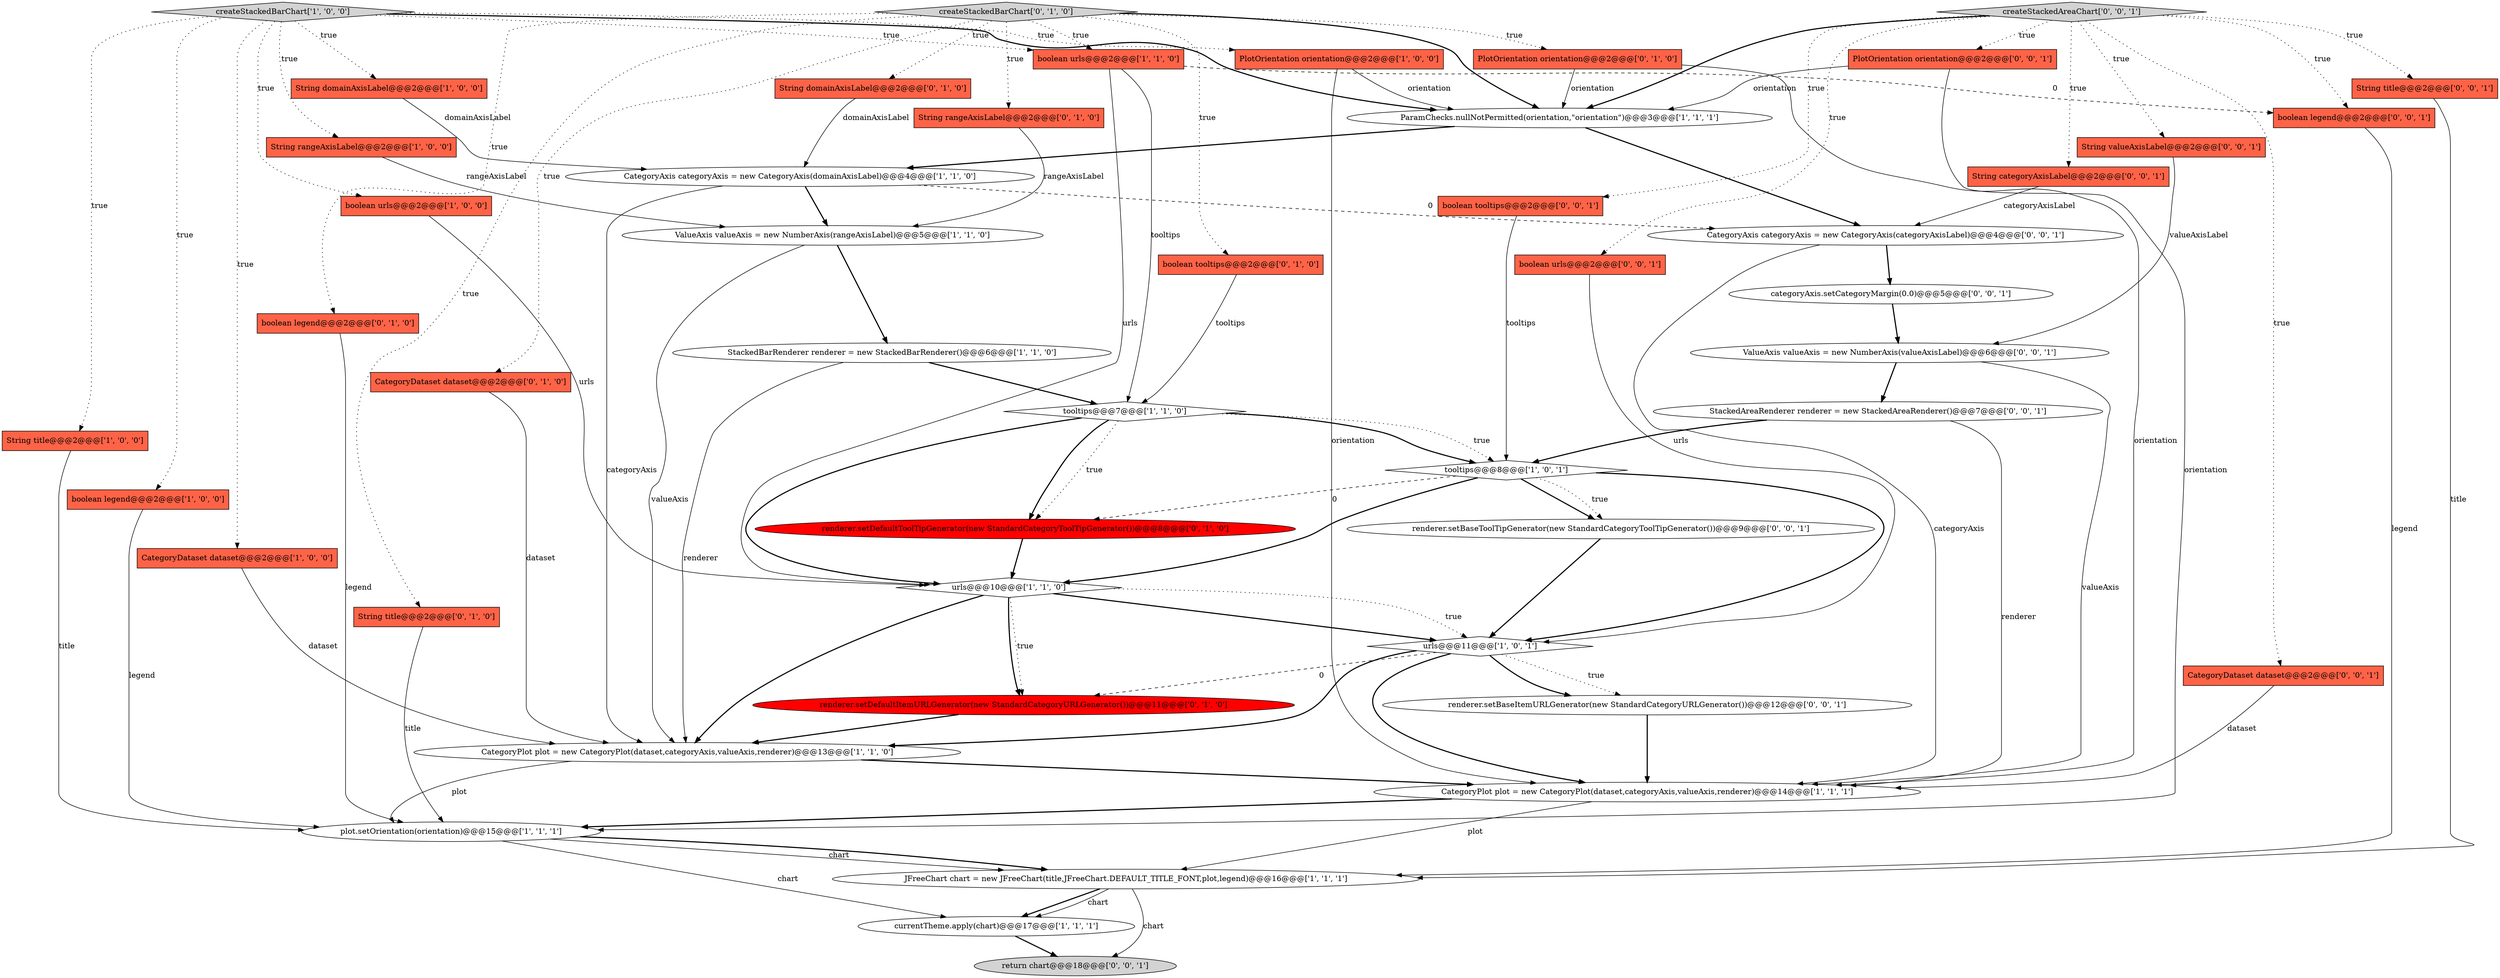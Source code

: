 digraph {
8 [style = filled, label = "CategoryAxis categoryAxis = new CategoryAxis(domainAxisLabel)@@@4@@@['1', '1', '0']", fillcolor = white, shape = ellipse image = "AAA0AAABBB1BBB"];
43 [style = filled, label = "String title@@@2@@@['0', '0', '1']", fillcolor = tomato, shape = box image = "AAA0AAABBB3BBB"];
28 [style = filled, label = "String domainAxisLabel@@@2@@@['0', '1', '0']", fillcolor = tomato, shape = box image = "AAA0AAABBB2BBB"];
10 [style = filled, label = "String title@@@2@@@['1', '0', '0']", fillcolor = tomato, shape = box image = "AAA0AAABBB1BBB"];
9 [style = filled, label = "urls@@@11@@@['1', '0', '1']", fillcolor = white, shape = diamond image = "AAA0AAABBB1BBB"];
2 [style = filled, label = "plot.setOrientation(orientation)@@@15@@@['1', '1', '1']", fillcolor = white, shape = ellipse image = "AAA0AAABBB1BBB"];
47 [style = filled, label = "ValueAxis valueAxis = new NumberAxis(valueAxisLabel)@@@6@@@['0', '0', '1']", fillcolor = white, shape = ellipse image = "AAA0AAABBB3BBB"];
31 [style = filled, label = "boolean legend@@@2@@@['0', '1', '0']", fillcolor = tomato, shape = box image = "AAA0AAABBB2BBB"];
13 [style = filled, label = "JFreeChart chart = new JFreeChart(title,JFreeChart.DEFAULT_TITLE_FONT,plot,legend)@@@16@@@['1', '1', '1']", fillcolor = white, shape = ellipse image = "AAA0AAABBB1BBB"];
14 [style = filled, label = "ValueAxis valueAxis = new NumberAxis(rangeAxisLabel)@@@5@@@['1', '1', '0']", fillcolor = white, shape = ellipse image = "AAA0AAABBB1BBB"];
16 [style = filled, label = "String domainAxisLabel@@@2@@@['1', '0', '0']", fillcolor = tomato, shape = box image = "AAA0AAABBB1BBB"];
25 [style = filled, label = "createStackedBarChart['0', '1', '0']", fillcolor = lightgray, shape = diamond image = "AAA0AAABBB2BBB"];
37 [style = filled, label = "String valueAxisLabel@@@2@@@['0', '0', '1']", fillcolor = tomato, shape = box image = "AAA0AAABBB3BBB"];
40 [style = filled, label = "PlotOrientation orientation@@@2@@@['0', '0', '1']", fillcolor = tomato, shape = box image = "AAA0AAABBB3BBB"];
15 [style = filled, label = "tooltips@@@7@@@['1', '1', '0']", fillcolor = white, shape = diamond image = "AAA0AAABBB1BBB"];
5 [style = filled, label = "tooltips@@@8@@@['1', '0', '1']", fillcolor = white, shape = diamond image = "AAA0AAABBB1BBB"];
42 [style = filled, label = "createStackedAreaChart['0', '0', '1']", fillcolor = lightgray, shape = diamond image = "AAA0AAABBB3BBB"];
1 [style = filled, label = "createStackedBarChart['1', '0', '0']", fillcolor = lightgray, shape = diamond image = "AAA0AAABBB1BBB"];
27 [style = filled, label = "boolean tooltips@@@2@@@['0', '1', '0']", fillcolor = tomato, shape = box image = "AAA0AAABBB2BBB"];
19 [style = filled, label = "currentTheme.apply(chart)@@@17@@@['1', '1', '1']", fillcolor = white, shape = ellipse image = "AAA0AAABBB1BBB"];
44 [style = filled, label = "return chart@@@18@@@['0', '0', '1']", fillcolor = lightgray, shape = ellipse image = "AAA0AAABBB3BBB"];
6 [style = filled, label = "CategoryPlot plot = new CategoryPlot(dataset,categoryAxis,valueAxis,renderer)@@@13@@@['1', '1', '0']", fillcolor = white, shape = ellipse image = "AAA0AAABBB1BBB"];
41 [style = filled, label = "CategoryAxis categoryAxis = new CategoryAxis(categoryAxisLabel)@@@4@@@['0', '0', '1']", fillcolor = white, shape = ellipse image = "AAA0AAABBB3BBB"];
24 [style = filled, label = "renderer.setDefaultToolTipGenerator(new StandardCategoryToolTipGenerator())@@@8@@@['0', '1', '0']", fillcolor = red, shape = ellipse image = "AAA1AAABBB2BBB"];
33 [style = filled, label = "boolean urls@@@2@@@['0', '0', '1']", fillcolor = tomato, shape = box image = "AAA0AAABBB3BBB"];
39 [style = filled, label = "categoryAxis.setCategoryMargin(0.0)@@@5@@@['0', '0', '1']", fillcolor = white, shape = ellipse image = "AAA0AAABBB3BBB"];
35 [style = filled, label = "CategoryDataset dataset@@@2@@@['0', '0', '1']", fillcolor = tomato, shape = box image = "AAA0AAABBB3BBB"];
4 [style = filled, label = "String rangeAxisLabel@@@2@@@['1', '0', '0']", fillcolor = tomato, shape = box image = "AAA0AAABBB1BBB"];
17 [style = filled, label = "PlotOrientation orientation@@@2@@@['1', '0', '0']", fillcolor = tomato, shape = box image = "AAA0AAABBB1BBB"];
20 [style = filled, label = "CategoryPlot plot = new CategoryPlot(dataset,categoryAxis,valueAxis,renderer)@@@14@@@['1', '1', '1']", fillcolor = white, shape = ellipse image = "AAA0AAABBB1BBB"];
3 [style = filled, label = "urls@@@10@@@['1', '1', '0']", fillcolor = white, shape = diamond image = "AAA0AAABBB1BBB"];
22 [style = filled, label = "CategoryDataset dataset@@@2@@@['0', '1', '0']", fillcolor = tomato, shape = box image = "AAA0AAABBB2BBB"];
29 [style = filled, label = "renderer.setDefaultItemURLGenerator(new StandardCategoryURLGenerator())@@@11@@@['0', '1', '0']", fillcolor = red, shape = ellipse image = "AAA1AAABBB2BBB"];
21 [style = filled, label = "boolean urls@@@2@@@['1', '1', '0']", fillcolor = tomato, shape = box image = "AAA0AAABBB1BBB"];
34 [style = filled, label = "renderer.setBaseItemURLGenerator(new StandardCategoryURLGenerator())@@@12@@@['0', '0', '1']", fillcolor = white, shape = ellipse image = "AAA0AAABBB3BBB"];
23 [style = filled, label = "String title@@@2@@@['0', '1', '0']", fillcolor = tomato, shape = box image = "AAA0AAABBB2BBB"];
7 [style = filled, label = "ParamChecks.nullNotPermitted(orientation,\"orientation\")@@@3@@@['1', '1', '1']", fillcolor = white, shape = ellipse image = "AAA0AAABBB1BBB"];
18 [style = filled, label = "boolean legend@@@2@@@['1', '0', '0']", fillcolor = tomato, shape = box image = "AAA0AAABBB1BBB"];
0 [style = filled, label = "StackedBarRenderer renderer = new StackedBarRenderer()@@@6@@@['1', '1', '0']", fillcolor = white, shape = ellipse image = "AAA0AAABBB1BBB"];
32 [style = filled, label = "String categoryAxisLabel@@@2@@@['0', '0', '1']", fillcolor = tomato, shape = box image = "AAA0AAABBB3BBB"];
45 [style = filled, label = "boolean legend@@@2@@@['0', '0', '1']", fillcolor = tomato, shape = box image = "AAA0AAABBB3BBB"];
46 [style = filled, label = "StackedAreaRenderer renderer = new StackedAreaRenderer()@@@7@@@['0', '0', '1']", fillcolor = white, shape = ellipse image = "AAA0AAABBB3BBB"];
26 [style = filled, label = "PlotOrientation orientation@@@2@@@['0', '1', '0']", fillcolor = tomato, shape = box image = "AAA0AAABBB2BBB"];
36 [style = filled, label = "renderer.setBaseToolTipGenerator(new StandardCategoryToolTipGenerator())@@@9@@@['0', '0', '1']", fillcolor = white, shape = ellipse image = "AAA0AAABBB3BBB"];
38 [style = filled, label = "boolean tooltips@@@2@@@['0', '0', '1']", fillcolor = tomato, shape = box image = "AAA0AAABBB3BBB"];
30 [style = filled, label = "String rangeAxisLabel@@@2@@@['0', '1', '0']", fillcolor = tomato, shape = box image = "AAA0AAABBB2BBB"];
12 [style = filled, label = "CategoryDataset dataset@@@2@@@['1', '0', '0']", fillcolor = tomato, shape = box image = "AAA0AAABBB1BBB"];
11 [style = filled, label = "boolean urls@@@2@@@['1', '0', '0']", fillcolor = tomato, shape = box image = "AAA0AAABBB1BBB"];
5->3 [style = bold, label=""];
22->6 [style = solid, label="dataset"];
13->44 [style = solid, label="chart"];
34->20 [style = bold, label=""];
5->9 [style = bold, label=""];
46->5 [style = bold, label=""];
20->13 [style = solid, label="plot"];
5->24 [style = dashed, label="0"];
1->21 [style = dotted, label="true"];
2->13 [style = solid, label="chart"];
25->28 [style = dotted, label="true"];
47->20 [style = solid, label="valueAxis"];
7->8 [style = bold, label=""];
0->15 [style = bold, label=""];
9->6 [style = bold, label=""];
46->20 [style = solid, label="renderer"];
19->44 [style = bold, label=""];
29->6 [style = bold, label=""];
40->7 [style = solid, label="orientation"];
1->12 [style = dotted, label="true"];
42->38 [style = dotted, label="true"];
42->33 [style = dotted, label="true"];
39->47 [style = bold, label=""];
5->36 [style = bold, label=""];
41->20 [style = solid, label="categoryAxis"];
42->32 [style = dotted, label="true"];
25->21 [style = dotted, label="true"];
23->2 [style = solid, label="title"];
4->14 [style = solid, label="rangeAxisLabel"];
36->9 [style = bold, label=""];
3->29 [style = dotted, label="true"];
15->24 [style = dotted, label="true"];
38->5 [style = solid, label="tooltips"];
45->13 [style = solid, label="legend"];
1->4 [style = dotted, label="true"];
25->7 [style = bold, label=""];
21->45 [style = dashed, label="0"];
1->18 [style = dotted, label="true"];
2->19 [style = solid, label="chart"];
5->36 [style = dotted, label="true"];
0->6 [style = solid, label="renderer"];
21->3 [style = solid, label="urls"];
28->8 [style = solid, label="domainAxisLabel"];
42->43 [style = dotted, label="true"];
40->2 [style = solid, label="orientation"];
42->7 [style = bold, label=""];
25->23 [style = dotted, label="true"];
33->9 [style = solid, label="urls"];
42->45 [style = dotted, label="true"];
12->6 [style = solid, label="dataset"];
24->3 [style = bold, label=""];
3->29 [style = bold, label=""];
25->26 [style = dotted, label="true"];
15->5 [style = dotted, label="true"];
31->2 [style = solid, label="legend"];
1->10 [style = dotted, label="true"];
10->2 [style = solid, label="title"];
21->15 [style = solid, label="tooltips"];
35->20 [style = solid, label="dataset"];
1->17 [style = dotted, label="true"];
25->31 [style = dotted, label="true"];
32->41 [style = solid, label="categoryAxisLabel"];
8->14 [style = bold, label=""];
3->6 [style = bold, label=""];
26->20 [style = solid, label="orientation"];
18->2 [style = solid, label="legend"];
9->20 [style = bold, label=""];
3->9 [style = dotted, label="true"];
15->3 [style = bold, label=""];
8->41 [style = dashed, label="0"];
42->40 [style = dotted, label="true"];
1->7 [style = bold, label=""];
43->13 [style = solid, label="title"];
3->9 [style = bold, label=""];
6->20 [style = bold, label=""];
13->19 [style = bold, label=""];
17->20 [style = solid, label="orientation"];
37->47 [style = solid, label="valueAxisLabel"];
6->2 [style = solid, label="plot"];
17->7 [style = solid, label="orientation"];
7->41 [style = bold, label=""];
1->16 [style = dotted, label="true"];
14->6 [style = solid, label="valueAxis"];
11->3 [style = solid, label="urls"];
26->7 [style = solid, label="orientation"];
1->11 [style = dotted, label="true"];
30->14 [style = solid, label="rangeAxisLabel"];
16->8 [style = solid, label="domainAxisLabel"];
47->46 [style = bold, label=""];
15->5 [style = bold, label=""];
2->13 [style = bold, label=""];
20->2 [style = bold, label=""];
9->29 [style = dashed, label="0"];
14->0 [style = bold, label=""];
9->34 [style = dotted, label="true"];
15->24 [style = bold, label=""];
27->15 [style = solid, label="tooltips"];
8->6 [style = solid, label="categoryAxis"];
25->22 [style = dotted, label="true"];
42->35 [style = dotted, label="true"];
13->19 [style = solid, label="chart"];
41->39 [style = bold, label=""];
25->27 [style = dotted, label="true"];
25->30 [style = dotted, label="true"];
42->37 [style = dotted, label="true"];
9->34 [style = bold, label=""];
}
